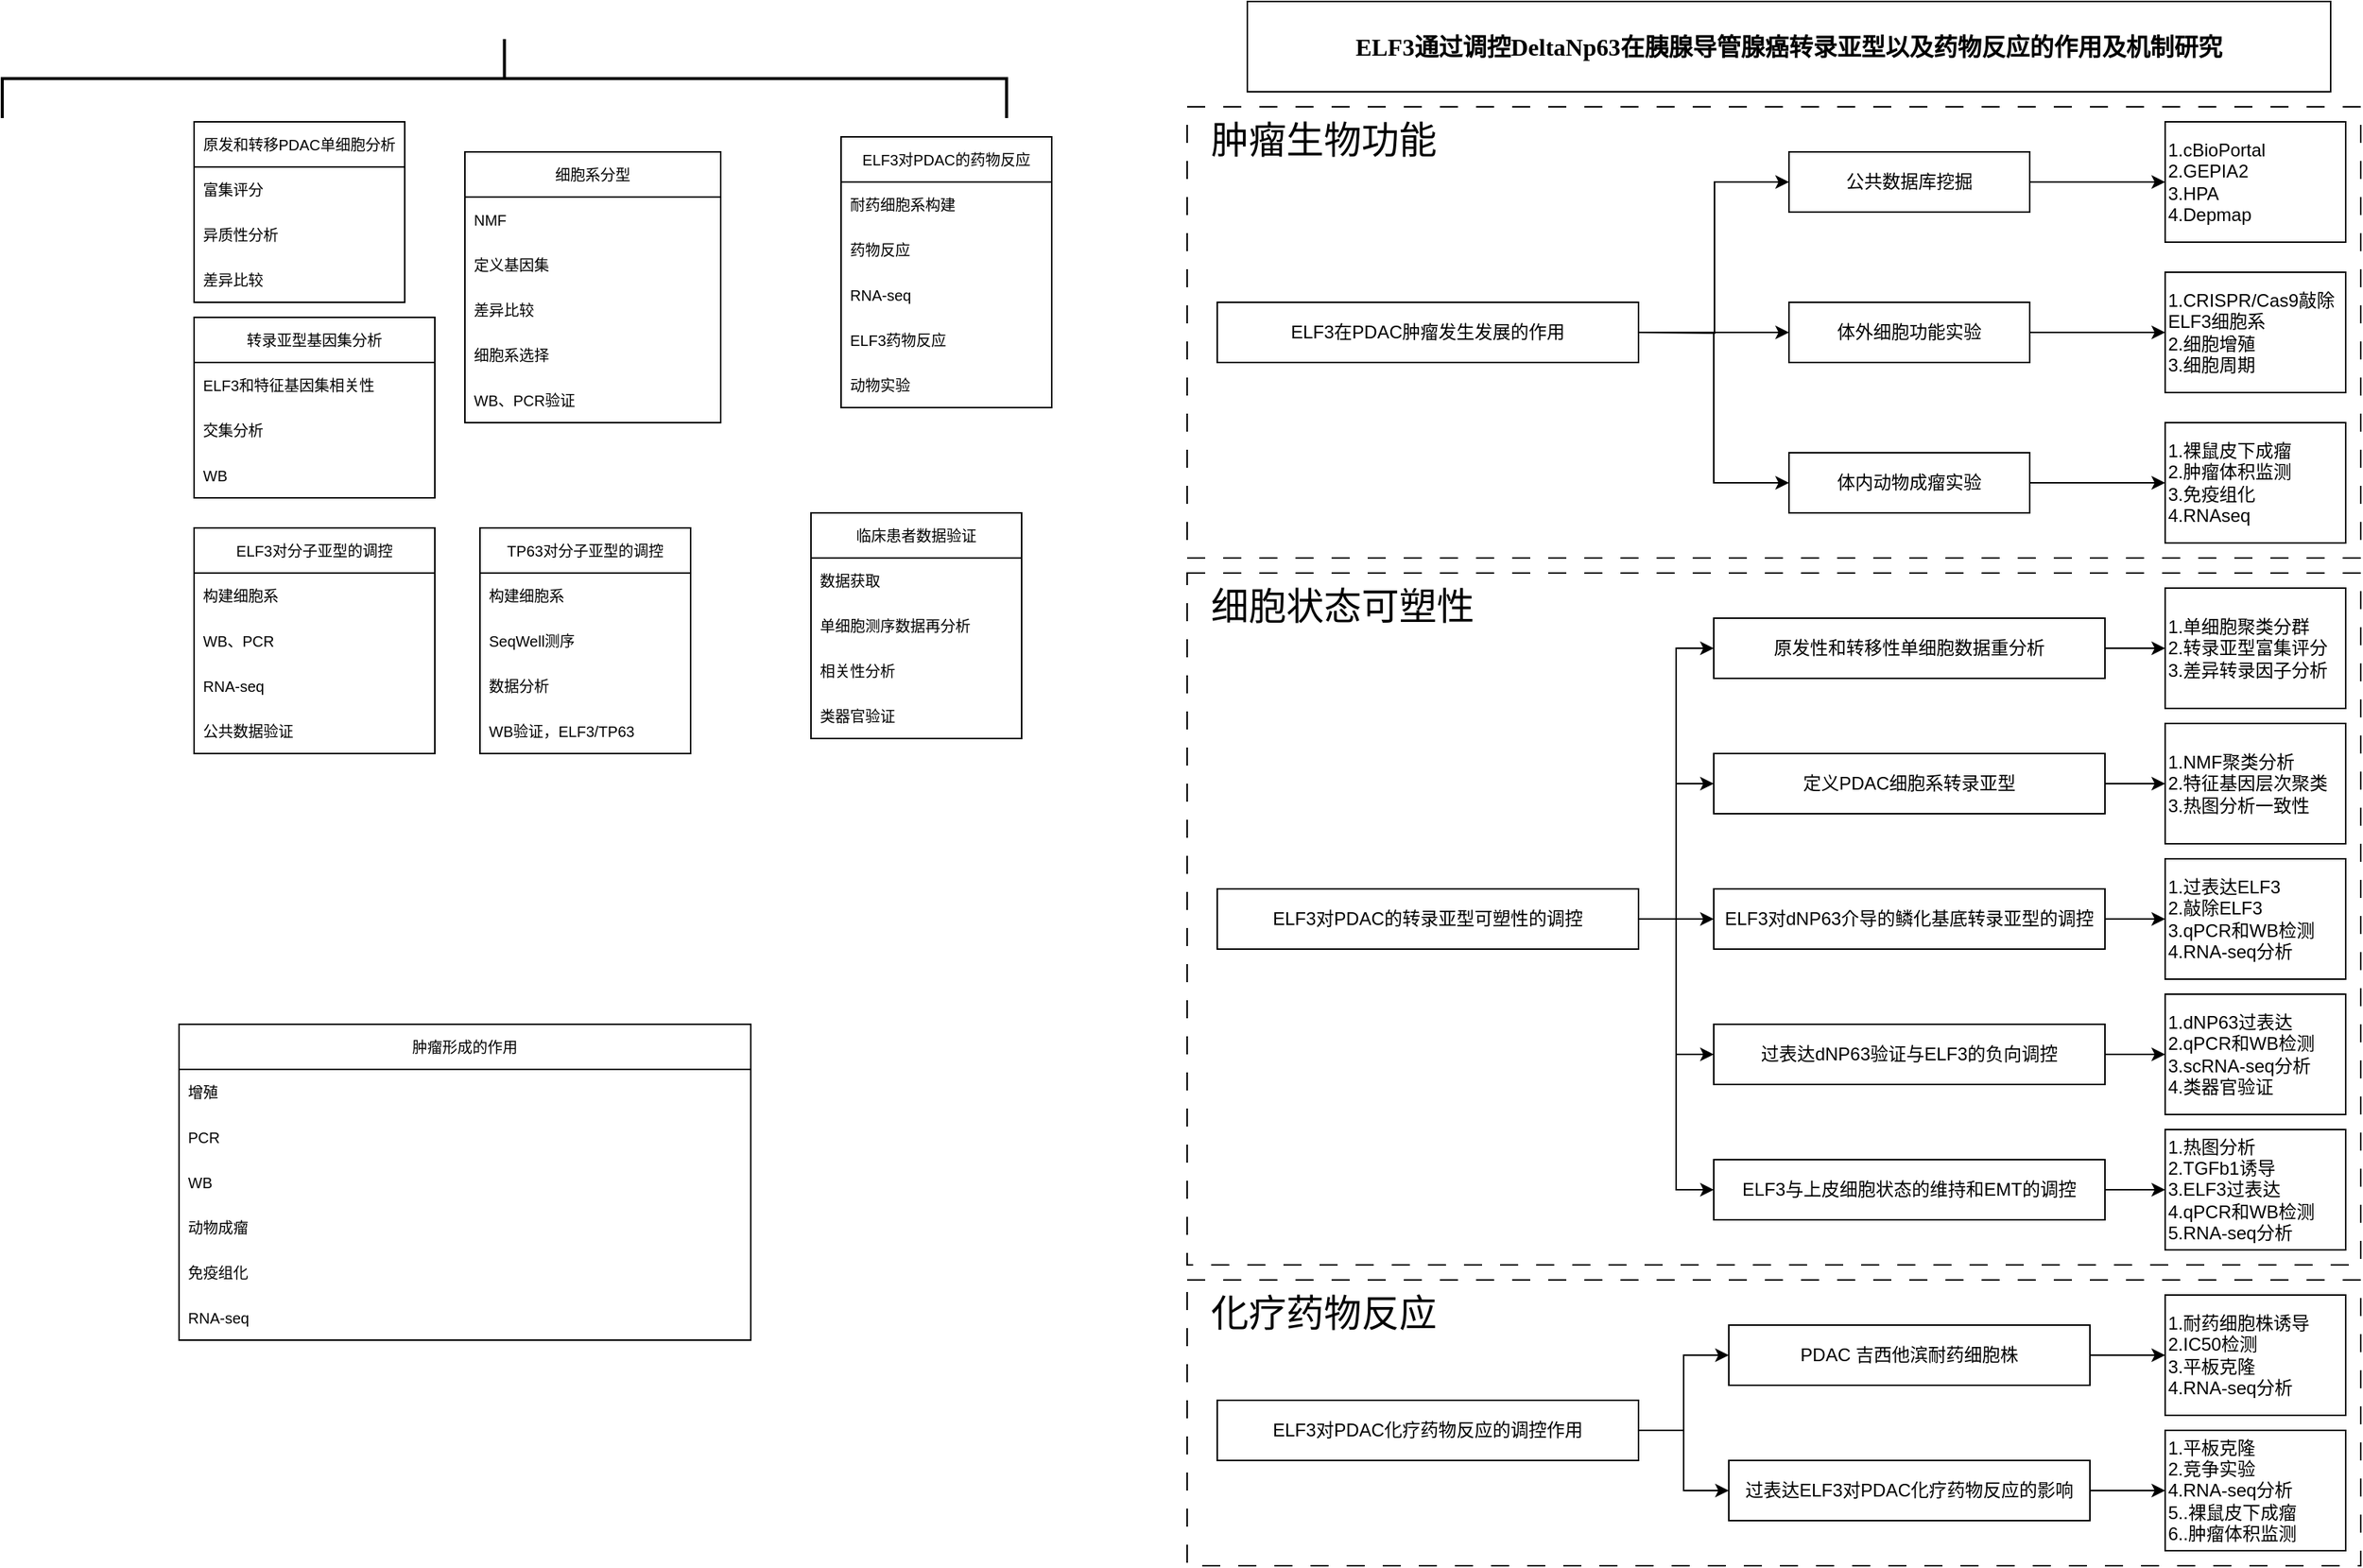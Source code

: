 <mxfile version="26.0.16">
  <diagram id="wFE0QG_FPsp0jaGvCLVb" name="Page-1">
    <mxGraphModel dx="1990" dy="1102" grid="1" gridSize="10" guides="1" tooltips="1" connect="1" arrows="1" fold="1" page="1" pageScale="1" pageWidth="850" pageHeight="1100" math="0" shadow="0">
      <root>
        <mxCell id="0" />
        <mxCell id="1" parent="0" />
        <mxCell id="eEBJ1zHg8ZPNt_j6801A-26" value="&lt;span style=&quot;text-align: center;&quot;&gt;&lt;font style=&quot;font-size: 25px;&quot;&gt;&amp;nbsp; 肿瘤生物功能&lt;/font&gt;&lt;/span&gt;" style="rounded=0;whiteSpace=wrap;html=1;verticalAlign=top;align=left;dashed=1;dashPattern=12 12;" vertex="1" parent="1">
          <mxGeometry x="880" y="110" width="780" height="300" as="geometry" />
        </mxCell>
        <mxCell id="eEBJ1zHg8ZPNt_j6801A-25" value="&lt;span style=&quot;&quot;&gt;&amp;nbsp; 细胞状态可塑性&lt;/span&gt;" style="rounded=0;whiteSpace=wrap;html=1;verticalAlign=top;align=left;fontSize=25;dashed=1;dashPattern=12 12;" vertex="1" parent="1">
          <mxGeometry x="880" y="420" width="780" height="460" as="geometry" />
        </mxCell>
        <mxCell id="eEBJ1zHg8ZPNt_j6801A-8" value="&lt;font style=&quot;font-size: 25px;&quot;&gt;&amp;nbsp; 化疗药物反应&lt;/font&gt;" style="rounded=0;whiteSpace=wrap;html=1;verticalAlign=top;align=left;dashed=1;dashPattern=12 12;" vertex="1" parent="1">
          <mxGeometry x="880" y="890" width="780" height="190" as="geometry" />
        </mxCell>
        <mxCell id="rItPWxVOTeLujfV4EQx0-1" value="&lt;span style=&quot;line-height: 19.2px; font-weight: bold; caret-color: rgb(0, 0, 0); font-family: -webkit-standard; text-align: start; text-indent: -85px;&quot; class=&quot;s15&quot;&gt;ELF&lt;/span&gt;&lt;span style=&quot;line-height: 19.2px; font-weight: bold; caret-color: rgb(0, 0, 0); font-family: -webkit-standard; text-align: start; text-indent: -85px;&quot; class=&quot;s15&quot;&gt;3&lt;/span&gt;&lt;span style=&quot;line-height: 19.2px; font-weight: bold; caret-color: rgb(0, 0, 0); font-family: -webkit-standard; text-align: start; text-indent: -85px;&quot; class=&quot;s15&quot;&gt;通过调控&lt;/span&gt;&lt;span style=&quot;line-height: 19.2px; font-weight: bold; caret-color: rgb(0, 0, 0); font-family: -webkit-standard; text-align: start; text-indent: -85px;&quot; class=&quot;s15&quot;&gt;Del&lt;/span&gt;&lt;span style=&quot;line-height: 19.2px; font-weight: bold; caret-color: rgb(0, 0, 0); font-family: -webkit-standard; text-align: start; text-indent: -85px;&quot; class=&quot;s15&quot;&gt;taNp63&lt;/span&gt;&lt;span style=&quot;line-height: 19.2px; font-weight: bold; caret-color: rgb(0, 0, 0); font-family: -webkit-standard; text-align: start; text-indent: -85px;&quot; class=&quot;s15&quot;&gt;在&lt;/span&gt;&lt;span style=&quot;line-height: 19.2px; font-weight: bold; caret-color: rgb(0, 0, 0); font-family: -webkit-standard; text-align: start; text-indent: -85px;&quot; class=&quot;s15&quot;&gt;胰腺导管腺癌转录亚型以及药物反应的作用及&lt;/span&gt;&lt;span style=&quot;line-height: 19.2px; font-weight: bold; caret-color: rgb(0, 0, 0); font-family: -webkit-standard; text-align: start; text-indent: -85px;&quot; class=&quot;s15&quot;&gt;机&lt;/span&gt;&lt;span style=&quot;line-height: 19.2px; font-weight: bold; caret-color: rgb(0, 0, 0); font-family: -webkit-standard; text-align: start; text-indent: -85px;&quot; class=&quot;s15&quot;&gt;制研究&lt;/span&gt;" style="rounded=0;whiteSpace=wrap;html=1;fontSize=16;" parent="1" vertex="1">
          <mxGeometry x="920" y="40" width="720" height="60" as="geometry" />
        </mxCell>
        <mxCell id="rItPWxVOTeLujfV4EQx0-3" value="肿瘤形成的作用" style="swimlane;fontStyle=0;childLayout=stackLayout;horizontal=1;startSize=30;horizontalStack=0;resizeParent=1;resizeParentMax=0;resizeLast=0;collapsible=1;marginBottom=0;whiteSpace=wrap;html=1;fontSize=10;" parent="1" vertex="1">
          <mxGeometry x="210" y="720" width="380" height="210" as="geometry" />
        </mxCell>
        <mxCell id="rItPWxVOTeLujfV4EQx0-4" value="增殖" style="text;strokeColor=none;fillColor=none;align=left;verticalAlign=middle;spacingLeft=4;spacingRight=4;overflow=hidden;points=[[0,0.5],[1,0.5]];portConstraint=eastwest;rotatable=0;whiteSpace=wrap;html=1;fontSize=10;" parent="rItPWxVOTeLujfV4EQx0-3" vertex="1">
          <mxGeometry y="30" width="380" height="30" as="geometry" />
        </mxCell>
        <mxCell id="rItPWxVOTeLujfV4EQx0-5" value="PCR" style="text;strokeColor=none;fillColor=none;align=left;verticalAlign=middle;spacingLeft=4;spacingRight=4;overflow=hidden;points=[[0,0.5],[1,0.5]];portConstraint=eastwest;rotatable=0;whiteSpace=wrap;html=1;fontSize=10;" parent="rItPWxVOTeLujfV4EQx0-3" vertex="1">
          <mxGeometry y="60" width="380" height="30" as="geometry" />
        </mxCell>
        <mxCell id="rItPWxVOTeLujfV4EQx0-6" value="WB" style="text;strokeColor=none;fillColor=none;align=left;verticalAlign=middle;spacingLeft=4;spacingRight=4;overflow=hidden;points=[[0,0.5],[1,0.5]];portConstraint=eastwest;rotatable=0;whiteSpace=wrap;html=1;fontSize=10;" parent="rItPWxVOTeLujfV4EQx0-3" vertex="1">
          <mxGeometry y="90" width="380" height="30" as="geometry" />
        </mxCell>
        <mxCell id="Lq5KPBLzVWsf8WvaqmJl-14" value="动物成瘤" style="text;strokeColor=none;fillColor=none;align=left;verticalAlign=middle;spacingLeft=4;spacingRight=4;overflow=hidden;points=[[0,0.5],[1,0.5]];portConstraint=eastwest;rotatable=0;whiteSpace=wrap;html=1;fontSize=10;" parent="rItPWxVOTeLujfV4EQx0-3" vertex="1">
          <mxGeometry y="120" width="380" height="30" as="geometry" />
        </mxCell>
        <mxCell id="Lq5KPBLzVWsf8WvaqmJl-15" value="免疫组化" style="text;strokeColor=none;fillColor=none;align=left;verticalAlign=middle;spacingLeft=4;spacingRight=4;overflow=hidden;points=[[0,0.5],[1,0.5]];portConstraint=eastwest;rotatable=0;whiteSpace=wrap;html=1;fontSize=10;" parent="rItPWxVOTeLujfV4EQx0-3" vertex="1">
          <mxGeometry y="150" width="380" height="30" as="geometry" />
        </mxCell>
        <mxCell id="Lq5KPBLzVWsf8WvaqmJl-16" value="RNA-seq" style="text;strokeColor=none;fillColor=none;align=left;verticalAlign=middle;spacingLeft=4;spacingRight=4;overflow=hidden;points=[[0,0.5],[1,0.5]];portConstraint=eastwest;rotatable=0;whiteSpace=wrap;html=1;fontSize=10;" parent="rItPWxVOTeLujfV4EQx0-3" vertex="1">
          <mxGeometry y="180" width="380" height="30" as="geometry" />
        </mxCell>
        <mxCell id="rItPWxVOTeLujfV4EQx0-24" value="" style="strokeWidth=2;html=1;shape=mxgraph.flowchart.annotation_2;align=left;labelPosition=right;pointerEvents=1;rotation=90;fontSize=10;" parent="1" vertex="1">
          <mxGeometry x="400" y="-242.5" width="52.5" height="667.5" as="geometry" />
        </mxCell>
        <mxCell id="Lq5KPBLzVWsf8WvaqmJl-1" value="转录亚型基因集分析" style="swimlane;fontStyle=0;childLayout=stackLayout;horizontal=1;startSize=30;horizontalStack=0;resizeParent=1;resizeParentMax=0;resizeLast=0;collapsible=1;marginBottom=0;whiteSpace=wrap;html=1;fontSize=10;" parent="1" vertex="1">
          <mxGeometry x="220" y="250" width="160" height="120" as="geometry" />
        </mxCell>
        <mxCell id="Lq5KPBLzVWsf8WvaqmJl-2" value="ELF3和特征基因集相关性" style="text;strokeColor=none;fillColor=none;align=left;verticalAlign=middle;spacingLeft=4;spacingRight=4;overflow=hidden;points=[[0,0.5],[1,0.5]];portConstraint=eastwest;rotatable=0;whiteSpace=wrap;html=1;fontSize=10;" parent="Lq5KPBLzVWsf8WvaqmJl-1" vertex="1">
          <mxGeometry y="30" width="160" height="30" as="geometry" />
        </mxCell>
        <mxCell id="Lq5KPBLzVWsf8WvaqmJl-3" value="交集分析" style="text;strokeColor=none;fillColor=none;align=left;verticalAlign=middle;spacingLeft=4;spacingRight=4;overflow=hidden;points=[[0,0.5],[1,0.5]];portConstraint=eastwest;rotatable=0;whiteSpace=wrap;html=1;fontSize=10;" parent="Lq5KPBLzVWsf8WvaqmJl-1" vertex="1">
          <mxGeometry y="60" width="160" height="30" as="geometry" />
        </mxCell>
        <mxCell id="Lq5KPBLzVWsf8WvaqmJl-4" value="WB" style="text;strokeColor=none;fillColor=none;align=left;verticalAlign=middle;spacingLeft=4;spacingRight=4;overflow=hidden;points=[[0,0.5],[1,0.5]];portConstraint=eastwest;rotatable=0;whiteSpace=wrap;html=1;fontSize=10;" parent="Lq5KPBLzVWsf8WvaqmJl-1" vertex="1">
          <mxGeometry y="90" width="160" height="30" as="geometry" />
        </mxCell>
        <mxCell id="Lq5KPBLzVWsf8WvaqmJl-5" value="ELF3对PDAC的药物反应" style="swimlane;fontStyle=0;childLayout=stackLayout;horizontal=1;startSize=30;horizontalStack=0;resizeParent=1;resizeParentMax=0;resizeLast=0;collapsible=1;marginBottom=0;whiteSpace=wrap;html=1;fontSize=10;" parent="1" vertex="1">
          <mxGeometry x="650" y="130" width="140" height="180" as="geometry">
            <mxRectangle x="80" y="280" width="190" height="30" as="alternateBounds" />
          </mxGeometry>
        </mxCell>
        <mxCell id="Lq5KPBLzVWsf8WvaqmJl-6" value="&lt;div&gt;&lt;span style=&quot;background-color: transparent; color: light-dark(rgb(0, 0, 0), rgb(255, 255, 255));&quot;&gt;耐药细胞系构建&lt;/span&gt;&lt;/div&gt;" style="text;strokeColor=none;fillColor=none;align=left;verticalAlign=middle;spacingLeft=4;spacingRight=4;overflow=hidden;points=[[0,0.5],[1,0.5]];portConstraint=eastwest;rotatable=0;whiteSpace=wrap;html=1;fontSize=10;" parent="Lq5KPBLzVWsf8WvaqmJl-5" vertex="1">
          <mxGeometry y="30" width="140" height="30" as="geometry" />
        </mxCell>
        <mxCell id="Lq5KPBLzVWsf8WvaqmJl-7" value="药物反应" style="text;strokeColor=none;fillColor=none;align=left;verticalAlign=middle;spacingLeft=4;spacingRight=4;overflow=hidden;points=[[0,0.5],[1,0.5]];portConstraint=eastwest;rotatable=0;whiteSpace=wrap;html=1;fontSize=10;" parent="Lq5KPBLzVWsf8WvaqmJl-5" vertex="1">
          <mxGeometry y="60" width="140" height="30" as="geometry" />
        </mxCell>
        <mxCell id="Lq5KPBLzVWsf8WvaqmJl-8" value="RNA-seq" style="text;strokeColor=none;fillColor=none;align=left;verticalAlign=middle;spacingLeft=4;spacingRight=4;overflow=hidden;points=[[0,0.5],[1,0.5]];portConstraint=eastwest;rotatable=0;whiteSpace=wrap;html=1;fontSize=10;" parent="Lq5KPBLzVWsf8WvaqmJl-5" vertex="1">
          <mxGeometry y="90" width="140" height="30" as="geometry" />
        </mxCell>
        <mxCell id="Lq5KPBLzVWsf8WvaqmJl-41" value="ELF3药物反应" style="text;strokeColor=none;fillColor=none;align=left;verticalAlign=middle;spacingLeft=4;spacingRight=4;overflow=hidden;points=[[0,0.5],[1,0.5]];portConstraint=eastwest;rotatable=0;whiteSpace=wrap;html=1;fontSize=10;" parent="Lq5KPBLzVWsf8WvaqmJl-5" vertex="1">
          <mxGeometry y="120" width="140" height="30" as="geometry" />
        </mxCell>
        <mxCell id="Lq5KPBLzVWsf8WvaqmJl-40" value="动物实验" style="text;strokeColor=none;fillColor=none;align=left;verticalAlign=middle;spacingLeft=4;spacingRight=4;overflow=hidden;points=[[0,0.5],[1,0.5]];portConstraint=eastwest;rotatable=0;whiteSpace=wrap;html=1;fontSize=10;" parent="Lq5KPBLzVWsf8WvaqmJl-5" vertex="1">
          <mxGeometry y="150" width="140" height="30" as="geometry" />
        </mxCell>
        <mxCell id="Lq5KPBLzVWsf8WvaqmJl-9" value="细胞系分型" style="swimlane;fontStyle=0;childLayout=stackLayout;horizontal=1;startSize=30;horizontalStack=0;resizeParent=1;resizeParentMax=0;resizeLast=0;collapsible=1;marginBottom=0;whiteSpace=wrap;html=1;fontSize=10;" parent="1" vertex="1">
          <mxGeometry x="400" y="140" width="170" height="180" as="geometry" />
        </mxCell>
        <mxCell id="Lq5KPBLzVWsf8WvaqmJl-10" value="NMF" style="text;strokeColor=none;fillColor=none;align=left;verticalAlign=middle;spacingLeft=4;spacingRight=4;overflow=hidden;points=[[0,0.5],[1,0.5]];portConstraint=eastwest;rotatable=0;whiteSpace=wrap;html=1;fontSize=10;" parent="Lq5KPBLzVWsf8WvaqmJl-9" vertex="1">
          <mxGeometry y="30" width="170" height="30" as="geometry" />
        </mxCell>
        <mxCell id="Lq5KPBLzVWsf8WvaqmJl-11" value="定义基因集" style="text;strokeColor=none;fillColor=none;align=left;verticalAlign=middle;spacingLeft=4;spacingRight=4;overflow=hidden;points=[[0,0.5],[1,0.5]];portConstraint=eastwest;rotatable=0;whiteSpace=wrap;html=1;fontSize=10;" parent="Lq5KPBLzVWsf8WvaqmJl-9" vertex="1">
          <mxGeometry y="60" width="170" height="30" as="geometry" />
        </mxCell>
        <mxCell id="Lq5KPBLzVWsf8WvaqmJl-12" value="差异比较" style="text;strokeColor=none;fillColor=none;align=left;verticalAlign=middle;spacingLeft=4;spacingRight=4;overflow=hidden;points=[[0,0.5],[1,0.5]];portConstraint=eastwest;rotatable=0;whiteSpace=wrap;html=1;fontSize=10;" parent="Lq5KPBLzVWsf8WvaqmJl-9" vertex="1">
          <mxGeometry y="90" width="170" height="30" as="geometry" />
        </mxCell>
        <mxCell id="Lq5KPBLzVWsf8WvaqmJl-18" value="细胞系选择" style="text;strokeColor=none;fillColor=none;align=left;verticalAlign=middle;spacingLeft=4;spacingRight=4;overflow=hidden;points=[[0,0.5],[1,0.5]];portConstraint=eastwest;rotatable=0;whiteSpace=wrap;html=1;fontSize=10;" parent="Lq5KPBLzVWsf8WvaqmJl-9" vertex="1">
          <mxGeometry y="120" width="170" height="30" as="geometry" />
        </mxCell>
        <mxCell id="Lq5KPBLzVWsf8WvaqmJl-17" value="WB、PCR验证" style="text;strokeColor=none;fillColor=none;align=left;verticalAlign=middle;spacingLeft=4;spacingRight=4;overflow=hidden;points=[[0,0.5],[1,0.5]];portConstraint=eastwest;rotatable=0;whiteSpace=wrap;html=1;fontSize=10;" parent="Lq5KPBLzVWsf8WvaqmJl-9" vertex="1">
          <mxGeometry y="150" width="170" height="30" as="geometry" />
        </mxCell>
        <mxCell id="Lq5KPBLzVWsf8WvaqmJl-25" value="TP63对分子亚型的调控" style="swimlane;fontStyle=0;childLayout=stackLayout;horizontal=1;startSize=30;horizontalStack=0;resizeParent=1;resizeParentMax=0;resizeLast=0;collapsible=1;marginBottom=0;whiteSpace=wrap;html=1;fontSize=10;" parent="1" vertex="1">
          <mxGeometry x="410" y="390" width="140" height="150" as="geometry" />
        </mxCell>
        <mxCell id="Lq5KPBLzVWsf8WvaqmJl-26" value="构建细胞系" style="text;strokeColor=none;fillColor=none;align=left;verticalAlign=middle;spacingLeft=4;spacingRight=4;overflow=hidden;points=[[0,0.5],[1,0.5]];portConstraint=eastwest;rotatable=0;whiteSpace=wrap;html=1;fontSize=10;" parent="Lq5KPBLzVWsf8WvaqmJl-25" vertex="1">
          <mxGeometry y="30" width="140" height="30" as="geometry" />
        </mxCell>
        <mxCell id="Lq5KPBLzVWsf8WvaqmJl-27" value="SeqWell测序" style="text;strokeColor=none;fillColor=none;align=left;verticalAlign=middle;spacingLeft=4;spacingRight=4;overflow=hidden;points=[[0,0.5],[1,0.5]];portConstraint=eastwest;rotatable=0;whiteSpace=wrap;html=1;fontSize=10;" parent="Lq5KPBLzVWsf8WvaqmJl-25" vertex="1">
          <mxGeometry y="60" width="140" height="30" as="geometry" />
        </mxCell>
        <mxCell id="Lq5KPBLzVWsf8WvaqmJl-28" value="数据分析" style="text;strokeColor=none;fillColor=none;align=left;verticalAlign=middle;spacingLeft=4;spacingRight=4;overflow=hidden;points=[[0,0.5],[1,0.5]];portConstraint=eastwest;rotatable=0;whiteSpace=wrap;html=1;fontSize=10;" parent="Lq5KPBLzVWsf8WvaqmJl-25" vertex="1">
          <mxGeometry y="90" width="140" height="30" as="geometry" />
        </mxCell>
        <mxCell id="Lq5KPBLzVWsf8WvaqmJl-29" value="WB验证，ELF3/TP63" style="text;strokeColor=none;fillColor=none;align=left;verticalAlign=middle;spacingLeft=4;spacingRight=4;overflow=hidden;points=[[0,0.5],[1,0.5]];portConstraint=eastwest;rotatable=0;whiteSpace=wrap;html=1;fontSize=10;" parent="Lq5KPBLzVWsf8WvaqmJl-25" vertex="1">
          <mxGeometry y="120" width="140" height="30" as="geometry" />
        </mxCell>
        <mxCell id="Lq5KPBLzVWsf8WvaqmJl-30" value="临床患者数据验证" style="swimlane;fontStyle=0;childLayout=stackLayout;horizontal=1;startSize=30;horizontalStack=0;resizeParent=1;resizeParentMax=0;resizeLast=0;collapsible=1;marginBottom=0;whiteSpace=wrap;html=1;fontSize=10;" parent="1" vertex="1">
          <mxGeometry x="630" y="380" width="140" height="150" as="geometry" />
        </mxCell>
        <mxCell id="Lq5KPBLzVWsf8WvaqmJl-31" value="数据获取" style="text;strokeColor=none;fillColor=none;align=left;verticalAlign=middle;spacingLeft=4;spacingRight=4;overflow=hidden;points=[[0,0.5],[1,0.5]];portConstraint=eastwest;rotatable=0;whiteSpace=wrap;html=1;fontSize=10;" parent="Lq5KPBLzVWsf8WvaqmJl-30" vertex="1">
          <mxGeometry y="30" width="140" height="30" as="geometry" />
        </mxCell>
        <mxCell id="Lq5KPBLzVWsf8WvaqmJl-32" value="单细胞测序数据再分析" style="text;strokeColor=none;fillColor=none;align=left;verticalAlign=middle;spacingLeft=4;spacingRight=4;overflow=hidden;points=[[0,0.5],[1,0.5]];portConstraint=eastwest;rotatable=0;whiteSpace=wrap;html=1;fontSize=10;" parent="Lq5KPBLzVWsf8WvaqmJl-30" vertex="1">
          <mxGeometry y="60" width="140" height="30" as="geometry" />
        </mxCell>
        <mxCell id="Lq5KPBLzVWsf8WvaqmJl-33" value="相关性分析" style="text;strokeColor=none;fillColor=none;align=left;verticalAlign=middle;spacingLeft=4;spacingRight=4;overflow=hidden;points=[[0,0.5],[1,0.5]];portConstraint=eastwest;rotatable=0;whiteSpace=wrap;html=1;fontSize=10;" parent="Lq5KPBLzVWsf8WvaqmJl-30" vertex="1">
          <mxGeometry y="90" width="140" height="30" as="geometry" />
        </mxCell>
        <mxCell id="Lq5KPBLzVWsf8WvaqmJl-35" value="类器官验证" style="text;strokeColor=none;fillColor=none;align=left;verticalAlign=middle;spacingLeft=4;spacingRight=4;overflow=hidden;points=[[0,0.5],[1,0.5]];portConstraint=eastwest;rotatable=0;whiteSpace=wrap;html=1;fontSize=10;" parent="Lq5KPBLzVWsf8WvaqmJl-30" vertex="1">
          <mxGeometry y="120" width="140" height="30" as="geometry" />
        </mxCell>
        <mxCell id="Lq5KPBLzVWsf8WvaqmJl-36" value="原发和转移PDAC单细胞分析" style="swimlane;fontStyle=0;childLayout=stackLayout;horizontal=1;startSize=30;horizontalStack=0;resizeParent=1;resizeParentMax=0;resizeLast=0;collapsible=1;marginBottom=0;whiteSpace=wrap;html=1;fontSize=10;" parent="1" vertex="1">
          <mxGeometry x="220" y="120" width="140" height="120" as="geometry">
            <mxRectangle x="80" y="280" width="190" height="30" as="alternateBounds" />
          </mxGeometry>
        </mxCell>
        <mxCell id="Lq5KPBLzVWsf8WvaqmJl-37" value="&lt;div&gt;&lt;span style=&quot;background-color: transparent; color: light-dark(rgb(0, 0, 0), rgb(255, 255, 255));&quot;&gt;富集评分&lt;/span&gt;&lt;/div&gt;" style="text;strokeColor=none;fillColor=none;align=left;verticalAlign=middle;spacingLeft=4;spacingRight=4;overflow=hidden;points=[[0,0.5],[1,0.5]];portConstraint=eastwest;rotatable=0;whiteSpace=wrap;html=1;fontSize=10;" parent="Lq5KPBLzVWsf8WvaqmJl-36" vertex="1">
          <mxGeometry y="30" width="140" height="30" as="geometry" />
        </mxCell>
        <mxCell id="Lq5KPBLzVWsf8WvaqmJl-38" value="异质性分析" style="text;strokeColor=none;fillColor=none;align=left;verticalAlign=middle;spacingLeft=4;spacingRight=4;overflow=hidden;points=[[0,0.5],[1,0.5]];portConstraint=eastwest;rotatable=0;whiteSpace=wrap;html=1;fontSize=10;" parent="Lq5KPBLzVWsf8WvaqmJl-36" vertex="1">
          <mxGeometry y="60" width="140" height="30" as="geometry" />
        </mxCell>
        <mxCell id="Lq5KPBLzVWsf8WvaqmJl-39" value="差异比较" style="text;strokeColor=none;fillColor=none;align=left;verticalAlign=middle;spacingLeft=4;spacingRight=4;overflow=hidden;points=[[0,0.5],[1,0.5]];portConstraint=eastwest;rotatable=0;whiteSpace=wrap;html=1;fontSize=10;" parent="Lq5KPBLzVWsf8WvaqmJl-36" vertex="1">
          <mxGeometry y="90" width="140" height="30" as="geometry" />
        </mxCell>
        <mxCell id="Lq5KPBLzVWsf8WvaqmJl-19" value="ELF3对分子亚型的调控" style="swimlane;fontStyle=0;childLayout=stackLayout;horizontal=1;startSize=30;horizontalStack=0;resizeParent=1;resizeParentMax=0;resizeLast=0;collapsible=1;marginBottom=0;whiteSpace=wrap;html=1;fontSize=10;" parent="1" vertex="1">
          <mxGeometry x="220" y="390" width="160" height="150" as="geometry" />
        </mxCell>
        <mxCell id="Lq5KPBLzVWsf8WvaqmJl-20" value="构建细胞系" style="text;strokeColor=none;fillColor=none;align=left;verticalAlign=middle;spacingLeft=4;spacingRight=4;overflow=hidden;points=[[0,0.5],[1,0.5]];portConstraint=eastwest;rotatable=0;whiteSpace=wrap;html=1;fontSize=10;" parent="Lq5KPBLzVWsf8WvaqmJl-19" vertex="1">
          <mxGeometry y="30" width="160" height="30" as="geometry" />
        </mxCell>
        <mxCell id="Lq5KPBLzVWsf8WvaqmJl-21" value="WB、PCR" style="text;strokeColor=none;fillColor=none;align=left;verticalAlign=middle;spacingLeft=4;spacingRight=4;overflow=hidden;points=[[0,0.5],[1,0.5]];portConstraint=eastwest;rotatable=0;whiteSpace=wrap;html=1;fontSize=10;" parent="Lq5KPBLzVWsf8WvaqmJl-19" vertex="1">
          <mxGeometry y="60" width="160" height="30" as="geometry" />
        </mxCell>
        <mxCell id="Lq5KPBLzVWsf8WvaqmJl-22" value="RNA-seq" style="text;strokeColor=none;fillColor=none;align=left;verticalAlign=middle;spacingLeft=4;spacingRight=4;overflow=hidden;points=[[0,0.5],[1,0.5]];portConstraint=eastwest;rotatable=0;whiteSpace=wrap;html=1;fontSize=10;" parent="Lq5KPBLzVWsf8WvaqmJl-19" vertex="1">
          <mxGeometry y="90" width="160" height="30" as="geometry" />
        </mxCell>
        <mxCell id="Lq5KPBLzVWsf8WvaqmJl-23" value="公共数据验证" style="text;strokeColor=none;fillColor=none;align=left;verticalAlign=middle;spacingLeft=4;spacingRight=4;overflow=hidden;points=[[0,0.5],[1,0.5]];portConstraint=eastwest;rotatable=0;whiteSpace=wrap;html=1;fontSize=10;" parent="Lq5KPBLzVWsf8WvaqmJl-19" vertex="1">
          <mxGeometry y="120" width="160" height="30" as="geometry" />
        </mxCell>
        <mxCell id="eEBJ1zHg8ZPNt_j6801A-33" style="edgeStyle=orthogonalEdgeStyle;rounded=0;orthogonalLoop=1;jettySize=auto;html=1;exitX=1;exitY=0.5;exitDx=0;exitDy=0;entryX=0;entryY=0.5;entryDx=0;entryDy=0;" edge="1" parent="1" source="V358naxsQ50KKTW5VzD1-3" target="eEBJ1zHg8ZPNt_j6801A-10">
          <mxGeometry relative="1" as="geometry" />
        </mxCell>
        <mxCell id="eEBJ1zHg8ZPNt_j6801A-34" style="edgeStyle=orthogonalEdgeStyle;rounded=0;orthogonalLoop=1;jettySize=auto;html=1;exitX=1;exitY=0.5;exitDx=0;exitDy=0;entryX=0;entryY=0.5;entryDx=0;entryDy=0;" edge="1" parent="1" source="V358naxsQ50KKTW5VzD1-3" target="eEBJ1zHg8ZPNt_j6801A-11">
          <mxGeometry relative="1" as="geometry" />
        </mxCell>
        <mxCell id="eEBJ1zHg8ZPNt_j6801A-35" style="edgeStyle=orthogonalEdgeStyle;rounded=0;orthogonalLoop=1;jettySize=auto;html=1;entryX=0;entryY=0.5;entryDx=0;entryDy=0;" edge="1" parent="1" target="eEBJ1zHg8ZPNt_j6801A-1">
          <mxGeometry relative="1" as="geometry">
            <mxPoint x="1180" y="260" as="sourcePoint" />
          </mxGeometry>
        </mxCell>
        <mxCell id="V358naxsQ50KKTW5VzD1-3" value="ELF3在PDAC肿瘤发生发展的作用" style="rounded=0;whiteSpace=wrap;html=1;" parent="1" vertex="1">
          <mxGeometry x="900" y="240" width="280" height="40" as="geometry" />
        </mxCell>
        <mxCell id="eEBJ1zHg8ZPNt_j6801A-28" style="edgeStyle=orthogonalEdgeStyle;rounded=0;orthogonalLoop=1;jettySize=auto;html=1;exitX=1;exitY=0.5;exitDx=0;exitDy=0;entryX=0;entryY=0.5;entryDx=0;entryDy=0;" edge="1" parent="1" source="V358naxsQ50KKTW5VzD1-4" target="eEBJ1zHg8ZPNt_j6801A-13">
          <mxGeometry relative="1" as="geometry" />
        </mxCell>
        <mxCell id="eEBJ1zHg8ZPNt_j6801A-29" style="edgeStyle=orthogonalEdgeStyle;rounded=0;orthogonalLoop=1;jettySize=auto;html=1;exitX=1;exitY=0.5;exitDx=0;exitDy=0;entryX=0;entryY=0.5;entryDx=0;entryDy=0;" edge="1" parent="1" source="V358naxsQ50KKTW5VzD1-4" target="eEBJ1zHg8ZPNt_j6801A-3">
          <mxGeometry relative="1" as="geometry" />
        </mxCell>
        <mxCell id="eEBJ1zHg8ZPNt_j6801A-30" style="edgeStyle=orthogonalEdgeStyle;rounded=0;orthogonalLoop=1;jettySize=auto;html=1;exitX=1;exitY=0.5;exitDx=0;exitDy=0;entryX=0;entryY=0.5;entryDx=0;entryDy=0;" edge="1" parent="1" source="V358naxsQ50KKTW5VzD1-4" target="eEBJ1zHg8ZPNt_j6801A-4">
          <mxGeometry relative="1" as="geometry" />
        </mxCell>
        <mxCell id="eEBJ1zHg8ZPNt_j6801A-31" style="edgeStyle=orthogonalEdgeStyle;rounded=0;orthogonalLoop=1;jettySize=auto;html=1;exitX=1;exitY=0.5;exitDx=0;exitDy=0;entryX=0;entryY=0.5;entryDx=0;entryDy=0;" edge="1" parent="1" source="V358naxsQ50KKTW5VzD1-4" target="V358naxsQ50KKTW5VzD1-7">
          <mxGeometry relative="1" as="geometry" />
        </mxCell>
        <mxCell id="eEBJ1zHg8ZPNt_j6801A-32" style="edgeStyle=orthogonalEdgeStyle;rounded=0;orthogonalLoop=1;jettySize=auto;html=1;exitX=1;exitY=0.5;exitDx=0;exitDy=0;entryX=0;entryY=0.5;entryDx=0;entryDy=0;" edge="1" parent="1" source="V358naxsQ50KKTW5VzD1-4" target="eEBJ1zHg8ZPNt_j6801A-15">
          <mxGeometry relative="1" as="geometry" />
        </mxCell>
        <mxCell id="V358naxsQ50KKTW5VzD1-4" value="ELF3对PDAC的转录亚型可塑性的调控" style="rounded=0;whiteSpace=wrap;html=1;" parent="1" vertex="1">
          <mxGeometry x="900" y="630" width="280" height="40" as="geometry" />
        </mxCell>
        <mxCell id="eEBJ1zHg8ZPNt_j6801A-46" style="edgeStyle=orthogonalEdgeStyle;rounded=0;orthogonalLoop=1;jettySize=auto;html=1;exitX=1;exitY=0.5;exitDx=0;exitDy=0;entryX=0;entryY=0.5;entryDx=0;entryDy=0;" edge="1" parent="1" source="V358naxsQ50KKTW5VzD1-5" target="V358naxsQ50KKTW5VzD1-10">
          <mxGeometry relative="1" as="geometry" />
        </mxCell>
        <mxCell id="eEBJ1zHg8ZPNt_j6801A-47" style="edgeStyle=orthogonalEdgeStyle;rounded=0;orthogonalLoop=1;jettySize=auto;html=1;exitX=1;exitY=0.5;exitDx=0;exitDy=0;entryX=0;entryY=0.5;entryDx=0;entryDy=0;" edge="1" parent="1" source="V358naxsQ50KKTW5VzD1-5" target="V358naxsQ50KKTW5VzD1-11">
          <mxGeometry relative="1" as="geometry" />
        </mxCell>
        <mxCell id="V358naxsQ50KKTW5VzD1-5" value="ELF3对PDAC化疗药物反应的调控作用" style="rounded=0;whiteSpace=wrap;html=1;" parent="1" vertex="1">
          <mxGeometry x="900" y="970" width="280" height="40" as="geometry" />
        </mxCell>
        <mxCell id="V358naxsQ50KKTW5VzD1-6" value="1.CRISPR/Cas9敲除ELF3细胞系&lt;br&gt;2.细胞增殖&lt;br&gt;3.细胞周期" style="rounded=0;whiteSpace=wrap;html=1;align=left;" parent="1" vertex="1">
          <mxGeometry x="1530" y="220" width="120" height="80" as="geometry" />
        </mxCell>
        <mxCell id="eEBJ1zHg8ZPNt_j6801A-40" style="edgeStyle=orthogonalEdgeStyle;rounded=0;orthogonalLoop=1;jettySize=auto;html=1;exitX=1;exitY=0.5;exitDx=0;exitDy=0;entryX=0;entryY=0.5;entryDx=0;entryDy=0;" edge="1" parent="1" source="V358naxsQ50KKTW5VzD1-7" target="eEBJ1zHg8ZPNt_j6801A-5">
          <mxGeometry relative="1" as="geometry" />
        </mxCell>
        <mxCell id="V358naxsQ50KKTW5VzD1-7" value="定义PDAC细胞系转录亚型" style="rounded=0;whiteSpace=wrap;html=1;" parent="1" vertex="1">
          <mxGeometry x="1230" y="540" width="260" height="40" as="geometry" />
        </mxCell>
        <mxCell id="V358naxsQ50KKTW5VzD1-8" value="1.过表达ELF3&lt;br&gt;2.敲除ELF3&lt;br&gt;3.qPCR和WB检测&lt;br&gt;4.RNA-seq分析" style="rounded=0;whiteSpace=wrap;html=1;align=left;verticalAlign=middle;" parent="1" vertex="1">
          <mxGeometry x="1530" y="610" width="120" height="80" as="geometry" />
        </mxCell>
        <mxCell id="eEBJ1zHg8ZPNt_j6801A-44" style="edgeStyle=orthogonalEdgeStyle;rounded=0;orthogonalLoop=1;jettySize=auto;html=1;exitX=1;exitY=0.5;exitDx=0;exitDy=0;entryX=0;entryY=0.5;entryDx=0;entryDy=0;" edge="1" parent="1" source="V358naxsQ50KKTW5VzD1-10" target="eEBJ1zHg8ZPNt_j6801A-20">
          <mxGeometry relative="1" as="geometry" />
        </mxCell>
        <mxCell id="V358naxsQ50KKTW5VzD1-10" value="PDAC 吉西他滨耐药细胞株" style="rounded=0;whiteSpace=wrap;html=1;" parent="1" vertex="1">
          <mxGeometry x="1240" y="920" width="240" height="40" as="geometry" />
        </mxCell>
        <mxCell id="eEBJ1zHg8ZPNt_j6801A-45" style="edgeStyle=orthogonalEdgeStyle;rounded=0;orthogonalLoop=1;jettySize=auto;html=1;exitX=1;exitY=0.5;exitDx=0;exitDy=0;entryX=0;entryY=0.5;entryDx=0;entryDy=0;" edge="1" parent="1" source="V358naxsQ50KKTW5VzD1-11" target="eEBJ1zHg8ZPNt_j6801A-21">
          <mxGeometry relative="1" as="geometry" />
        </mxCell>
        <mxCell id="V358naxsQ50KKTW5VzD1-11" value="过表达ELF3对PDAC化疗药物反应的影响" style="rounded=0;whiteSpace=wrap;html=1;" parent="1" vertex="1">
          <mxGeometry x="1240" y="1010" width="240" height="40" as="geometry" />
        </mxCell>
        <mxCell id="eEBJ1zHg8ZPNt_j6801A-36" style="edgeStyle=orthogonalEdgeStyle;rounded=0;orthogonalLoop=1;jettySize=auto;html=1;exitX=1;exitY=0.5;exitDx=0;exitDy=0;entryX=0;entryY=0.5;entryDx=0;entryDy=0;" edge="1" parent="1" source="eEBJ1zHg8ZPNt_j6801A-1" target="eEBJ1zHg8ZPNt_j6801A-12">
          <mxGeometry relative="1" as="geometry" />
        </mxCell>
        <mxCell id="eEBJ1zHg8ZPNt_j6801A-1" value="公共数据库挖掘" style="rounded=0;whiteSpace=wrap;html=1;" vertex="1" parent="1">
          <mxGeometry x="1280" y="140" width="160" height="40" as="geometry" />
        </mxCell>
        <mxCell id="eEBJ1zHg8ZPNt_j6801A-43" style="edgeStyle=orthogonalEdgeStyle;rounded=0;orthogonalLoop=1;jettySize=auto;html=1;exitX=1;exitY=0.5;exitDx=0;exitDy=0;entryX=0;entryY=0.5;entryDx=0;entryDy=0;" edge="1" parent="1" source="eEBJ1zHg8ZPNt_j6801A-3" target="eEBJ1zHg8ZPNt_j6801A-19">
          <mxGeometry relative="1" as="geometry" />
        </mxCell>
        <mxCell id="eEBJ1zHg8ZPNt_j6801A-3" value="ELF3与上皮细胞状态的维持和EMT的调控" style="rounded=0;whiteSpace=wrap;html=1;" vertex="1" parent="1">
          <mxGeometry x="1230" y="810" width="260" height="40" as="geometry" />
        </mxCell>
        <mxCell id="eEBJ1zHg8ZPNt_j6801A-42" style="edgeStyle=orthogonalEdgeStyle;rounded=0;orthogonalLoop=1;jettySize=auto;html=1;exitX=1;exitY=0.5;exitDx=0;exitDy=0;entryX=0;entryY=0.5;entryDx=0;entryDy=0;" edge="1" parent="1" source="eEBJ1zHg8ZPNt_j6801A-4" target="eEBJ1zHg8ZPNt_j6801A-18">
          <mxGeometry relative="1" as="geometry" />
        </mxCell>
        <mxCell id="eEBJ1zHg8ZPNt_j6801A-4" value="过表达dNP63验证与ELF3的负向调控" style="rounded=0;whiteSpace=wrap;html=1;" vertex="1" parent="1">
          <mxGeometry x="1230" y="720" width="260" height="40" as="geometry" />
        </mxCell>
        <mxCell id="eEBJ1zHg8ZPNt_j6801A-5" value="1.NMF聚类分析&lt;br&gt;2.特征基因层次聚类&lt;br&gt;3.热图分析一致性" style="rounded=0;whiteSpace=wrap;html=1;align=left;verticalAlign=middle;" vertex="1" parent="1">
          <mxGeometry x="1530" y="520" width="120" height="80" as="geometry" />
        </mxCell>
        <mxCell id="eEBJ1zHg8ZPNt_j6801A-9" value="1.裸鼠皮下成瘤&lt;br&gt;2.肿瘤体积监测&lt;br&gt;3.免疫组化&lt;br&gt;4.RNAseq" style="rounded=0;whiteSpace=wrap;html=1;align=left;" vertex="1" parent="1">
          <mxGeometry x="1530" y="320" width="120" height="80" as="geometry" />
        </mxCell>
        <mxCell id="eEBJ1zHg8ZPNt_j6801A-37" style="edgeStyle=orthogonalEdgeStyle;rounded=0;orthogonalLoop=1;jettySize=auto;html=1;exitX=1;exitY=0.5;exitDx=0;exitDy=0;entryX=0;entryY=0.5;entryDx=0;entryDy=0;" edge="1" parent="1" source="eEBJ1zHg8ZPNt_j6801A-10" target="V358naxsQ50KKTW5VzD1-6">
          <mxGeometry relative="1" as="geometry" />
        </mxCell>
        <mxCell id="eEBJ1zHg8ZPNt_j6801A-10" value="体外细胞功能实验" style="rounded=0;whiteSpace=wrap;html=1;" vertex="1" parent="1">
          <mxGeometry x="1280" y="240" width="160" height="40" as="geometry" />
        </mxCell>
        <mxCell id="eEBJ1zHg8ZPNt_j6801A-38" style="edgeStyle=orthogonalEdgeStyle;rounded=0;orthogonalLoop=1;jettySize=auto;html=1;exitX=1;exitY=0.5;exitDx=0;exitDy=0;entryX=0;entryY=0.5;entryDx=0;entryDy=0;" edge="1" parent="1" source="eEBJ1zHg8ZPNt_j6801A-11" target="eEBJ1zHg8ZPNt_j6801A-9">
          <mxGeometry relative="1" as="geometry" />
        </mxCell>
        <mxCell id="eEBJ1zHg8ZPNt_j6801A-11" value="体内动物成瘤实验" style="rounded=0;whiteSpace=wrap;html=1;" vertex="1" parent="1">
          <mxGeometry x="1280" y="340" width="160" height="40" as="geometry" />
        </mxCell>
        <mxCell id="eEBJ1zHg8ZPNt_j6801A-12" value="1.cBioPortal&lt;div&gt;2.GEPIA2&lt;/div&gt;&lt;div&gt;3.HPA&lt;/div&gt;&lt;div&gt;4.Depmap&lt;/div&gt;" style="rounded=0;whiteSpace=wrap;html=1;align=left;" vertex="1" parent="1">
          <mxGeometry x="1530" y="120" width="120" height="80" as="geometry" />
        </mxCell>
        <mxCell id="eEBJ1zHg8ZPNt_j6801A-39" style="edgeStyle=orthogonalEdgeStyle;rounded=0;orthogonalLoop=1;jettySize=auto;html=1;exitX=1;exitY=0.5;exitDx=0;exitDy=0;entryX=0;entryY=0.5;entryDx=0;entryDy=0;" edge="1" parent="1" source="eEBJ1zHg8ZPNt_j6801A-13" target="eEBJ1zHg8ZPNt_j6801A-14">
          <mxGeometry relative="1" as="geometry" />
        </mxCell>
        <mxCell id="eEBJ1zHg8ZPNt_j6801A-13" value="原发性和转移性单细胞数据重分析" style="rounded=0;whiteSpace=wrap;html=1;" vertex="1" parent="1">
          <mxGeometry x="1230" y="450" width="260" height="40" as="geometry" />
        </mxCell>
        <mxCell id="eEBJ1zHg8ZPNt_j6801A-14" value="1.单细胞聚类分群&lt;br&gt;2.转录亚型富集评分&lt;br&gt;3.差异转录因子分析" style="rounded=0;whiteSpace=wrap;html=1;align=left;verticalAlign=middle;" vertex="1" parent="1">
          <mxGeometry x="1530" y="430" width="120" height="80" as="geometry" />
        </mxCell>
        <mxCell id="eEBJ1zHg8ZPNt_j6801A-41" style="edgeStyle=orthogonalEdgeStyle;rounded=0;orthogonalLoop=1;jettySize=auto;html=1;exitX=1;exitY=0.5;exitDx=0;exitDy=0;entryX=0;entryY=0.5;entryDx=0;entryDy=0;" edge="1" parent="1" source="eEBJ1zHg8ZPNt_j6801A-15" target="V358naxsQ50KKTW5VzD1-8">
          <mxGeometry relative="1" as="geometry" />
        </mxCell>
        <mxCell id="eEBJ1zHg8ZPNt_j6801A-15" value="ELF3对dNP63介导的鳞化基底转录亚型的调控" style="rounded=0;whiteSpace=wrap;html=1;" vertex="1" parent="1">
          <mxGeometry x="1230" y="630" width="260" height="40" as="geometry" />
        </mxCell>
        <mxCell id="eEBJ1zHg8ZPNt_j6801A-18" value="1.dNP63过表达&lt;br&gt;2.qPCR和WB检测&lt;br&gt;3.scRNA-seq分析&lt;br&gt;4.类器官验证" style="rounded=0;whiteSpace=wrap;html=1;align=left;verticalAlign=middle;" vertex="1" parent="1">
          <mxGeometry x="1530" y="700" width="120" height="80" as="geometry" />
        </mxCell>
        <mxCell id="eEBJ1zHg8ZPNt_j6801A-19" value="1.热图分析&lt;br&gt;2.TGFb1诱导&lt;br&gt;3.ELF3过表达&lt;br&gt;4.qPCR和WB检测&lt;br&gt;5.RNA-seq分析" style="rounded=0;whiteSpace=wrap;html=1;align=left;verticalAlign=middle;" vertex="1" parent="1">
          <mxGeometry x="1530" y="790" width="120" height="80" as="geometry" />
        </mxCell>
        <mxCell id="eEBJ1zHg8ZPNt_j6801A-20" value="1.耐药细胞株诱导&lt;br&gt;2.IC50检测&lt;br&gt;3.平板克隆&lt;br&gt;4.RNA-seq分析" style="rounded=0;whiteSpace=wrap;html=1;align=left;" vertex="1" parent="1">
          <mxGeometry x="1530" y="900" width="120" height="80" as="geometry" />
        </mxCell>
        <mxCell id="eEBJ1zHg8ZPNt_j6801A-21" value="1.平板克隆&lt;div&gt;2.竞争实验&lt;br&gt;4.RNA-seq分析&lt;br&gt;5..裸鼠皮下成瘤&lt;br&gt;6..肿瘤体积监测&lt;/div&gt;" style="rounded=0;whiteSpace=wrap;html=1;align=left;" vertex="1" parent="1">
          <mxGeometry x="1530" y="990" width="120" height="80" as="geometry" />
        </mxCell>
      </root>
    </mxGraphModel>
  </diagram>
</mxfile>
